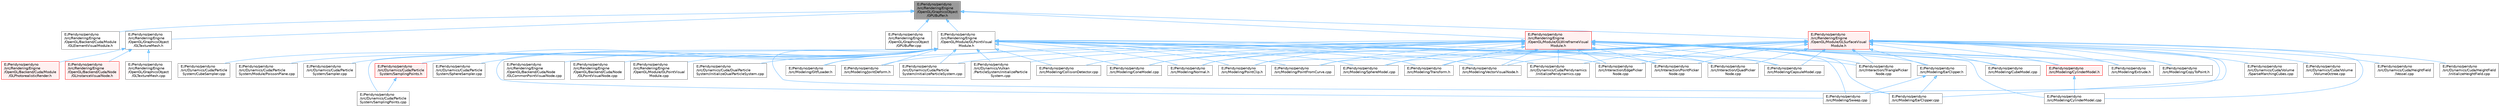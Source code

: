 digraph "E:/Peridyno/peridyno/src/Rendering/Engine/OpenGL/GraphicsObject/GPUBuffer.h"
{
 // LATEX_PDF_SIZE
  bgcolor="transparent";
  edge [fontname=Helvetica,fontsize=10,labelfontname=Helvetica,labelfontsize=10];
  node [fontname=Helvetica,fontsize=10,shape=box,height=0.2,width=0.4];
  Node1 [id="Node000001",label="E:/Peridyno/peridyno\l/src/Rendering/Engine\l/OpenGL/GraphicsObject\l/GPUBuffer.h",height=0.2,width=0.4,color="gray40", fillcolor="grey60", style="filled", fontcolor="black",tooltip=" "];
  Node1 -> Node2 [id="edge1_Node000001_Node000002",dir="back",color="steelblue1",style="solid",tooltip=" "];
  Node2 [id="Node000002",label="E:/Peridyno/peridyno\l/src/Rendering/Engine\l/OpenGL/Backend/Cuda/Module\l/GLElementVisualModule.h",height=0.2,width=0.4,color="grey40", fillcolor="white", style="filled",URL="$_g_l_element_visual_module_8h.html",tooltip=" "];
  Node1 -> Node3 [id="edge2_Node000001_Node000003",dir="back",color="steelblue1",style="solid",tooltip=" "];
  Node3 [id="Node000003",label="E:/Peridyno/peridyno\l/src/Rendering/Engine\l/OpenGL/GraphicsObject\l/GLTextureMesh.h",height=0.2,width=0.4,color="grey40", fillcolor="white", style="filled",URL="$_g_l_texture_mesh_8h.html",tooltip=" "];
  Node3 -> Node4 [id="edge3_Node000003_Node000004",dir="back",color="steelblue1",style="solid",tooltip=" "];
  Node4 [id="Node000004",label="E:/Peridyno/peridyno\l/src/Rendering/Engine\l/OpenGL/Backend/Cuda/Module\l/GLPhotorealisticRender.h",height=0.2,width=0.4,color="red", fillcolor="#FFF0F0", style="filled",URL="$_g_l_photorealistic_render_8h.html",tooltip=" "];
  Node3 -> Node10 [id="edge4_Node000003_Node000010",dir="back",color="steelblue1",style="solid",tooltip=" "];
  Node10 [id="Node000010",label="E:/Peridyno/peridyno\l/src/Rendering/Engine\l/OpenGL/Backend/Cuda/Node\l/GLInstanceVisualNode.h",height=0.2,width=0.4,color="red", fillcolor="#FFF0F0", style="filled",URL="$_g_l_instance_visual_node_8h.html",tooltip=" "];
  Node3 -> Node11 [id="edge5_Node000003_Node000011",dir="back",color="steelblue1",style="solid",tooltip=" "];
  Node11 [id="Node000011",label="E:/Peridyno/peridyno\l/src/Rendering/Engine\l/OpenGL/GraphicsObject\l/GLTextureMesh.cpp",height=0.2,width=0.4,color="grey40", fillcolor="white", style="filled",URL="$_g_l_texture_mesh_8cpp.html",tooltip=" "];
  Node1 -> Node12 [id="edge6_Node000001_Node000012",dir="back",color="steelblue1",style="solid",tooltip=" "];
  Node12 [id="Node000012",label="E:/Peridyno/peridyno\l/src/Rendering/Engine\l/OpenGL/GraphicsObject\l/GPUBuffer.cpp",height=0.2,width=0.4,color="grey40", fillcolor="white", style="filled",URL="$_g_p_u_buffer_8cpp.html",tooltip=" "];
  Node1 -> Node13 [id="edge7_Node000001_Node000013",dir="back",color="steelblue1",style="solid",tooltip=" "];
  Node13 [id="Node000013",label="E:/Peridyno/peridyno\l/src/Rendering/Engine\l/OpenGL/Module/GLPointVisual\lModule.h",height=0.2,width=0.4,color="grey40", fillcolor="white", style="filled",URL="$_g_l_point_visual_module_8h.html",tooltip=" "];
  Node13 -> Node14 [id="edge8_Node000013_Node000014",dir="back",color="steelblue1",style="solid",tooltip=" "];
  Node14 [id="Node000014",label="E:/Peridyno/peridyno\l/src/Dynamics/Cuda/DualParticle\lSystem/initializeDualParticleSystem.cpp",height=0.2,width=0.4,color="grey40", fillcolor="white", style="filled",URL="$initialize_dual_particle_system_8cpp.html",tooltip=" "];
  Node13 -> Node15 [id="edge9_Node000013_Node000015",dir="back",color="steelblue1",style="solid",tooltip=" "];
  Node15 [id="Node000015",label="E:/Peridyno/peridyno\l/src/Dynamics/Cuda/Particle\lSystem/CubeSampler.cpp",height=0.2,width=0.4,color="grey40", fillcolor="white", style="filled",URL="$_cube_sampler_8cpp.html",tooltip=" "];
  Node13 -> Node16 [id="edge10_Node000013_Node000016",dir="back",color="steelblue1",style="solid",tooltip=" "];
  Node16 [id="Node000016",label="E:/Peridyno/peridyno\l/src/Dynamics/Cuda/Particle\lSystem/Module/PoissonPlane.cpp",height=0.2,width=0.4,color="grey40", fillcolor="white", style="filled",URL="$_poisson_plane_8cpp.html",tooltip=" "];
  Node13 -> Node17 [id="edge11_Node000013_Node000017",dir="back",color="steelblue1",style="solid",tooltip=" "];
  Node17 [id="Node000017",label="E:/Peridyno/peridyno\l/src/Dynamics/Cuda/Particle\lSystem/Sampler.cpp",height=0.2,width=0.4,color="grey40", fillcolor="white", style="filled",URL="$_sampler_8cpp.html",tooltip=" "];
  Node13 -> Node18 [id="edge12_Node000013_Node000018",dir="back",color="steelblue1",style="solid",tooltip=" "];
  Node18 [id="Node000018",label="E:/Peridyno/peridyno\l/src/Dynamics/Cuda/Particle\lSystem/SamplingPoints.cpp",height=0.2,width=0.4,color="grey40", fillcolor="white", style="filled",URL="$_sampling_points_8cpp.html",tooltip=" "];
  Node13 -> Node19 [id="edge13_Node000013_Node000019",dir="back",color="steelblue1",style="solid",tooltip=" "];
  Node19 [id="Node000019",label="E:/Peridyno/peridyno\l/src/Dynamics/Cuda/Particle\lSystem/SamplingPoints.h",height=0.2,width=0.4,color="red", fillcolor="#FFF0F0", style="filled",URL="$_sampling_points_8h.html",tooltip=" "];
  Node19 -> Node18 [id="edge14_Node000019_Node000018",dir="back",color="steelblue1",style="solid",tooltip=" "];
  Node13 -> Node24 [id="edge15_Node000013_Node000024",dir="back",color="steelblue1",style="solid",tooltip=" "];
  Node24 [id="Node000024",label="E:/Peridyno/peridyno\l/src/Dynamics/Cuda/Particle\lSystem/SphereSampler.cpp",height=0.2,width=0.4,color="grey40", fillcolor="white", style="filled",URL="$_sphere_sampler_8cpp.html",tooltip=" "];
  Node13 -> Node23 [id="edge16_Node000013_Node000023",dir="back",color="steelblue1",style="solid",tooltip=" "];
  Node23 [id="Node000023",label="E:/Peridyno/peridyno\l/src/Dynamics/Cuda/Particle\lSystem/initializeParticleSystem.cpp",height=0.2,width=0.4,color="grey40", fillcolor="white", style="filled",URL="$_cuda_2_particle_system_2initialize_particle_system_8cpp.html",tooltip=" "];
  Node13 -> Node25 [id="edge17_Node000013_Node000025",dir="back",color="steelblue1",style="solid",tooltip=" "];
  Node25 [id="Node000025",label="E:/Peridyno/peridyno\l/src/Dynamics/Cuda/Peridynamics\l/initializePeridynamics.cpp",height=0.2,width=0.4,color="grey40", fillcolor="white", style="filled",URL="$initialize_peridynamics_8cpp.html",tooltip=" "];
  Node13 -> Node26 [id="edge18_Node000013_Node000026",dir="back",color="steelblue1",style="solid",tooltip=" "];
  Node26 [id="Node000026",label="E:/Peridyno/peridyno\l/src/Dynamics/Vulkan\l/ParticleSystem/initializeParticle\lSystem.cpp",height=0.2,width=0.4,color="grey40", fillcolor="white", style="filled",URL="$_vulkan_2_particle_system_2initialize_particle_system_8cpp.html",tooltip=" "];
  Node13 -> Node27 [id="edge19_Node000013_Node000027",dir="back",color="steelblue1",style="solid",tooltip=" "];
  Node27 [id="Node000027",label="E:/Peridyno/peridyno\l/src/Interaction/EdgePicker\lNode.cpp",height=0.2,width=0.4,color="grey40", fillcolor="white", style="filled",URL="$_edge_picker_node_8cpp.html",tooltip=" "];
  Node13 -> Node28 [id="edge20_Node000013_Node000028",dir="back",color="steelblue1",style="solid",tooltip=" "];
  Node28 [id="Node000028",label="E:/Peridyno/peridyno\l/src/Interaction/PointPicker\lNode.cpp",height=0.2,width=0.4,color="grey40", fillcolor="white", style="filled",URL="$_point_picker_node_8cpp.html",tooltip=" "];
  Node13 -> Node29 [id="edge21_Node000013_Node000029",dir="back",color="steelblue1",style="solid",tooltip=" "];
  Node29 [id="Node000029",label="E:/Peridyno/peridyno\l/src/Interaction/QuadPicker\lNode.cpp",height=0.2,width=0.4,color="grey40", fillcolor="white", style="filled",URL="$_quad_picker_node_8cpp.html",tooltip=" "];
  Node13 -> Node30 [id="edge22_Node000013_Node000030",dir="back",color="steelblue1",style="solid",tooltip=" "];
  Node30 [id="Node000030",label="E:/Peridyno/peridyno\l/src/Interaction/TrianglePicker\lNode.cpp",height=0.2,width=0.4,color="grey40", fillcolor="white", style="filled",URL="$_triangle_picker_node_8cpp.html",tooltip=" "];
  Node13 -> Node31 [id="edge23_Node000013_Node000031",dir="back",color="steelblue1",style="solid",tooltip=" "];
  Node31 [id="Node000031",label="E:/Peridyno/peridyno\l/src/Modeling/CapsuleModel.cpp",height=0.2,width=0.4,color="grey40", fillcolor="white", style="filled",URL="$_capsule_model_8cpp.html",tooltip=" "];
  Node13 -> Node32 [id="edge24_Node000013_Node000032",dir="back",color="steelblue1",style="solid",tooltip=" "];
  Node32 [id="Node000032",label="E:/Peridyno/peridyno\l/src/Modeling/CollisionDetector.cpp",height=0.2,width=0.4,color="grey40", fillcolor="white", style="filled",URL="$_collision_detector_8cpp.html",tooltip=" "];
  Node13 -> Node33 [id="edge25_Node000013_Node000033",dir="back",color="steelblue1",style="solid",tooltip=" "];
  Node33 [id="Node000033",label="E:/Peridyno/peridyno\l/src/Modeling/ConeModel.cpp",height=0.2,width=0.4,color="grey40", fillcolor="white", style="filled",URL="$_cone_model_8cpp.html",tooltip=" "];
  Node13 -> Node34 [id="edge26_Node000013_Node000034",dir="back",color="steelblue1",style="solid",tooltip=" "];
  Node34 [id="Node000034",label="E:/Peridyno/peridyno\l/src/Modeling/EarClipper.cpp",height=0.2,width=0.4,color="grey40", fillcolor="white", style="filled",URL="$_ear_clipper_8cpp.html",tooltip=" "];
  Node13 -> Node35 [id="edge27_Node000013_Node000035",dir="back",color="steelblue1",style="solid",tooltip=" "];
  Node35 [id="Node000035",label="E:/Peridyno/peridyno\l/src/Modeling/GltfLoader.h",height=0.2,width=0.4,color="grey40", fillcolor="white", style="filled",URL="$_gltf_loader_8h.html",tooltip=" "];
  Node13 -> Node36 [id="edge28_Node000013_Node000036",dir="back",color="steelblue1",style="solid",tooltip=" "];
  Node36 [id="Node000036",label="E:/Peridyno/peridyno\l/src/Modeling/JointDeform.h",height=0.2,width=0.4,color="grey40", fillcolor="white", style="filled",URL="$_joint_deform_8h.html",tooltip=" "];
  Node13 -> Node37 [id="edge29_Node000013_Node000037",dir="back",color="steelblue1",style="solid",tooltip=" "];
  Node37 [id="Node000037",label="E:/Peridyno/peridyno\l/src/Modeling/Normal.h",height=0.2,width=0.4,color="grey40", fillcolor="white", style="filled",URL="$_normal_8h.html",tooltip=" "];
  Node13 -> Node38 [id="edge30_Node000013_Node000038",dir="back",color="steelblue1",style="solid",tooltip=" "];
  Node38 [id="Node000038",label="E:/Peridyno/peridyno\l/src/Modeling/PointClip.h",height=0.2,width=0.4,color="grey40", fillcolor="white", style="filled",URL="$_point_clip_8h.html",tooltip=" "];
  Node13 -> Node39 [id="edge31_Node000013_Node000039",dir="back",color="steelblue1",style="solid",tooltip=" "];
  Node39 [id="Node000039",label="E:/Peridyno/peridyno\l/src/Modeling/PointFromCurve.cpp",height=0.2,width=0.4,color="grey40", fillcolor="white", style="filled",URL="$_point_from_curve_8cpp.html",tooltip=" "];
  Node13 -> Node40 [id="edge32_Node000013_Node000040",dir="back",color="steelblue1",style="solid",tooltip=" "];
  Node40 [id="Node000040",label="E:/Peridyno/peridyno\l/src/Modeling/SphereModel.cpp",height=0.2,width=0.4,color="grey40", fillcolor="white", style="filled",URL="$_sphere_model_8cpp.html",tooltip=" "];
  Node13 -> Node41 [id="edge33_Node000013_Node000041",dir="back",color="steelblue1",style="solid",tooltip=" "];
  Node41 [id="Node000041",label="E:/Peridyno/peridyno\l/src/Modeling/Sweep.cpp",height=0.2,width=0.4,color="grey40", fillcolor="white", style="filled",URL="$_sweep_8cpp.html",tooltip=" "];
  Node13 -> Node42 [id="edge34_Node000013_Node000042",dir="back",color="steelblue1",style="solid",tooltip=" "];
  Node42 [id="Node000042",label="E:/Peridyno/peridyno\l/src/Modeling/Transform.h",height=0.2,width=0.4,color="grey40", fillcolor="white", style="filled",URL="$_transform_8h.html",tooltip=" "];
  Node13 -> Node43 [id="edge35_Node000013_Node000043",dir="back",color="steelblue1",style="solid",tooltip=" "];
  Node43 [id="Node000043",label="E:/Peridyno/peridyno\l/src/Modeling/VectorVisualNode.h",height=0.2,width=0.4,color="grey40", fillcolor="white", style="filled",URL="$_vector_visual_node_8h.html",tooltip=" "];
  Node13 -> Node44 [id="edge36_Node000013_Node000044",dir="back",color="steelblue1",style="solid",tooltip=" "];
  Node44 [id="Node000044",label="E:/Peridyno/peridyno\l/src/Rendering/Engine\l/OpenGL/Backend/Cuda/Node\l/GLCommonPointVisualNode.cpp",height=0.2,width=0.4,color="grey40", fillcolor="white", style="filled",URL="$_g_l_common_point_visual_node_8cpp.html",tooltip=" "];
  Node13 -> Node45 [id="edge37_Node000013_Node000045",dir="back",color="steelblue1",style="solid",tooltip=" "];
  Node45 [id="Node000045",label="E:/Peridyno/peridyno\l/src/Rendering/Engine\l/OpenGL/Backend/Cuda/Node\l/GLPointVisualNode.cpp",height=0.2,width=0.4,color="grey40", fillcolor="white", style="filled",URL="$_g_l_point_visual_node_8cpp.html",tooltip=" "];
  Node13 -> Node46 [id="edge38_Node000013_Node000046",dir="back",color="steelblue1",style="solid",tooltip=" "];
  Node46 [id="Node000046",label="E:/Peridyno/peridyno\l/src/Rendering/Engine\l/OpenGL/Module/GLPointVisual\lModule.cpp",height=0.2,width=0.4,color="grey40", fillcolor="white", style="filled",URL="$_g_l_point_visual_module_8cpp.html",tooltip=" "];
  Node1 -> Node47 [id="edge39_Node000001_Node000047",dir="back",color="steelblue1",style="solid",tooltip=" "];
  Node47 [id="Node000047",label="E:/Peridyno/peridyno\l/src/Rendering/Engine\l/OpenGL/Module/GLSurfaceVisual\lModule.h",height=0.2,width=0.4,color="red", fillcolor="#FFF0F0", style="filled",URL="$_g_l_surface_visual_module_8h.html",tooltip=" "];
  Node47 -> Node6 [id="edge40_Node000047_Node000006",dir="back",color="steelblue1",style="solid",tooltip=" "];
  Node6 [id="Node000006",label="E:/Peridyno/peridyno\l/src/Dynamics/Cuda/HeightField\l/Vessel.cpp",height=0.2,width=0.4,color="grey40", fillcolor="white", style="filled",URL="$_vessel_8cpp.html",tooltip=" "];
  Node47 -> Node48 [id="edge41_Node000047_Node000048",dir="back",color="steelblue1",style="solid",tooltip=" "];
  Node48 [id="Node000048",label="E:/Peridyno/peridyno\l/src/Dynamics/Cuda/HeightField\l/initializeHeightField.cpp",height=0.2,width=0.4,color="grey40", fillcolor="white", style="filled",URL="$initialize_height_field_8cpp.html",tooltip=" "];
  Node47 -> Node25 [id="edge42_Node000047_Node000025",dir="back",color="steelblue1",style="solid",tooltip=" "];
  Node47 -> Node49 [id="edge43_Node000047_Node000049",dir="back",color="steelblue1",style="solid",tooltip=" "];
  Node49 [id="Node000049",label="E:/Peridyno/peridyno\l/src/Dynamics/Cuda/Volume\l/SparseMarchingCubes.cpp",height=0.2,width=0.4,color="grey40", fillcolor="white", style="filled",URL="$_sparse_marching_cubes_8cpp.html",tooltip=" "];
  Node47 -> Node50 [id="edge44_Node000047_Node000050",dir="back",color="steelblue1",style="solid",tooltip=" "];
  Node50 [id="Node000050",label="E:/Peridyno/peridyno\l/src/Dynamics/Cuda/Volume\l/VolumeOctree.cpp",height=0.2,width=0.4,color="grey40", fillcolor="white", style="filled",URL="$_volume_octree_8cpp.html",tooltip=" "];
  Node47 -> Node27 [id="edge45_Node000047_Node000027",dir="back",color="steelblue1",style="solid",tooltip=" "];
  Node47 -> Node28 [id="edge46_Node000047_Node000028",dir="back",color="steelblue1",style="solid",tooltip=" "];
  Node47 -> Node29 [id="edge47_Node000047_Node000029",dir="back",color="steelblue1",style="solid",tooltip=" "];
  Node47 -> Node30 [id="edge48_Node000047_Node000030",dir="back",color="steelblue1",style="solid",tooltip=" "];
  Node47 -> Node31 [id="edge49_Node000047_Node000031",dir="back",color="steelblue1",style="solid",tooltip=" "];
  Node47 -> Node33 [id="edge50_Node000047_Node000033",dir="back",color="steelblue1",style="solid",tooltip=" "];
  Node47 -> Node51 [id="edge51_Node000047_Node000051",dir="back",color="steelblue1",style="solid",tooltip=" "];
  Node51 [id="Node000051",label="E:/Peridyno/peridyno\l/src/Modeling/CopyToPoint.h",height=0.2,width=0.4,color="grey40", fillcolor="white", style="filled",URL="$_copy_to_point_8h.html",tooltip=" "];
  Node47 -> Node52 [id="edge52_Node000047_Node000052",dir="back",color="steelblue1",style="solid",tooltip=" "];
  Node52 [id="Node000052",label="E:/Peridyno/peridyno\l/src/Modeling/CubeModel.cpp",height=0.2,width=0.4,color="grey40", fillcolor="white", style="filled",URL="$_cube_model_8cpp.html",tooltip=" "];
  Node47 -> Node53 [id="edge53_Node000047_Node000053",dir="back",color="steelblue1",style="solid",tooltip=" "];
  Node53 [id="Node000053",label="E:/Peridyno/peridyno\l/src/Modeling/CylinderModel.cpp",height=0.2,width=0.4,color="grey40", fillcolor="white", style="filled",URL="$_cylinder_model_8cpp.html",tooltip=" "];
  Node47 -> Node54 [id="edge54_Node000047_Node000054",dir="back",color="steelblue1",style="solid",tooltip=" "];
  Node54 [id="Node000054",label="E:/Peridyno/peridyno\l/src/Modeling/CylinderModel.h",height=0.2,width=0.4,color="red", fillcolor="#FFF0F0", style="filled",URL="$_cylinder_model_8h.html",tooltip=" "];
  Node54 -> Node53 [id="edge55_Node000054_Node000053",dir="back",color="steelblue1",style="solid",tooltip=" "];
  Node47 -> Node34 [id="edge56_Node000047_Node000034",dir="back",color="steelblue1",style="solid",tooltip=" "];
  Node47 -> Node56 [id="edge57_Node000047_Node000056",dir="back",color="steelblue1",style="solid",tooltip=" "];
  Node56 [id="Node000056",label="E:/Peridyno/peridyno\l/src/Modeling/EarClipper.h",height=0.2,width=0.4,color="grey40", fillcolor="white", style="filled",URL="$_ear_clipper_8h.html",tooltip=" "];
  Node56 -> Node34 [id="edge58_Node000056_Node000034",dir="back",color="steelblue1",style="solid",tooltip=" "];
  Node56 -> Node41 [id="edge59_Node000056_Node000041",dir="back",color="steelblue1",style="solid",tooltip=" "];
  Node47 -> Node57 [id="edge60_Node000047_Node000057",dir="back",color="steelblue1",style="solid",tooltip=" "];
  Node57 [id="Node000057",label="E:/Peridyno/peridyno\l/src/Modeling/Extrude.h",height=0.2,width=0.4,color="grey40", fillcolor="white", style="filled",URL="$_extrude_8h.html",tooltip=" "];
  Node47 -> Node37 [id="edge61_Node000047_Node000037",dir="back",color="steelblue1",style="solid",tooltip=" "];
  Node47 -> Node38 [id="edge62_Node000047_Node000038",dir="back",color="steelblue1",style="solid",tooltip=" "];
  Node47 -> Node39 [id="edge63_Node000047_Node000039",dir="back",color="steelblue1",style="solid",tooltip=" "];
  Node47 -> Node40 [id="edge64_Node000047_Node000040",dir="back",color="steelblue1",style="solid",tooltip=" "];
  Node47 -> Node41 [id="edge65_Node000047_Node000041",dir="back",color="steelblue1",style="solid",tooltip=" "];
  Node47 -> Node42 [id="edge66_Node000047_Node000042",dir="back",color="steelblue1",style="solid",tooltip=" "];
  Node47 -> Node43 [id="edge67_Node000047_Node000043",dir="back",color="steelblue1",style="solid",tooltip=" "];
  Node1 -> Node72 [id="edge68_Node000001_Node000072",dir="back",color="steelblue1",style="solid",tooltip=" "];
  Node72 [id="Node000072",label="E:/Peridyno/peridyno\l/src/Rendering/Engine\l/OpenGL/Module/GLWireframeVisual\lModule.h",height=0.2,width=0.4,color="red", fillcolor="#FFF0F0", style="filled",URL="$_g_l_wireframe_visual_module_8h.html",tooltip=" "];
  Node72 -> Node23 [id="edge69_Node000072_Node000023",dir="back",color="steelblue1",style="solid",tooltip=" "];
  Node72 -> Node25 [id="edge70_Node000072_Node000025",dir="back",color="steelblue1",style="solid",tooltip=" "];
  Node72 -> Node26 [id="edge71_Node000072_Node000026",dir="back",color="steelblue1",style="solid",tooltip=" "];
  Node72 -> Node27 [id="edge72_Node000072_Node000027",dir="back",color="steelblue1",style="solid",tooltip=" "];
  Node72 -> Node28 [id="edge73_Node000072_Node000028",dir="back",color="steelblue1",style="solid",tooltip=" "];
  Node72 -> Node29 [id="edge74_Node000072_Node000029",dir="back",color="steelblue1",style="solid",tooltip=" "];
  Node72 -> Node30 [id="edge75_Node000072_Node000030",dir="back",color="steelblue1",style="solid",tooltip=" "];
  Node72 -> Node31 [id="edge76_Node000072_Node000031",dir="back",color="steelblue1",style="solid",tooltip=" "];
  Node72 -> Node32 [id="edge77_Node000072_Node000032",dir="back",color="steelblue1",style="solid",tooltip=" "];
  Node72 -> Node33 [id="edge78_Node000072_Node000033",dir="back",color="steelblue1",style="solid",tooltip=" "];
  Node72 -> Node51 [id="edge79_Node000072_Node000051",dir="back",color="steelblue1",style="solid",tooltip=" "];
  Node72 -> Node52 [id="edge80_Node000072_Node000052",dir="back",color="steelblue1",style="solid",tooltip=" "];
  Node72 -> Node53 [id="edge81_Node000072_Node000053",dir="back",color="steelblue1",style="solid",tooltip=" "];
  Node72 -> Node54 [id="edge82_Node000072_Node000054",dir="back",color="steelblue1",style="solid",tooltip=" "];
  Node72 -> Node34 [id="edge83_Node000072_Node000034",dir="back",color="steelblue1",style="solid",tooltip=" "];
  Node72 -> Node56 [id="edge84_Node000072_Node000056",dir="back",color="steelblue1",style="solid",tooltip=" "];
  Node72 -> Node57 [id="edge85_Node000072_Node000057",dir="back",color="steelblue1",style="solid",tooltip=" "];
  Node72 -> Node35 [id="edge86_Node000072_Node000035",dir="back",color="steelblue1",style="solid",tooltip=" "];
  Node72 -> Node36 [id="edge87_Node000072_Node000036",dir="back",color="steelblue1",style="solid",tooltip=" "];
  Node72 -> Node37 [id="edge88_Node000072_Node000037",dir="back",color="steelblue1",style="solid",tooltip=" "];
  Node72 -> Node38 [id="edge89_Node000072_Node000038",dir="back",color="steelblue1",style="solid",tooltip=" "];
  Node72 -> Node39 [id="edge90_Node000072_Node000039",dir="back",color="steelblue1",style="solid",tooltip=" "];
  Node72 -> Node40 [id="edge91_Node000072_Node000040",dir="back",color="steelblue1",style="solid",tooltip=" "];
  Node72 -> Node41 [id="edge92_Node000072_Node000041",dir="back",color="steelblue1",style="solid",tooltip=" "];
  Node72 -> Node42 [id="edge93_Node000072_Node000042",dir="back",color="steelblue1",style="solid",tooltip=" "];
  Node72 -> Node43 [id="edge94_Node000072_Node000043",dir="back",color="steelblue1",style="solid",tooltip=" "];
}
